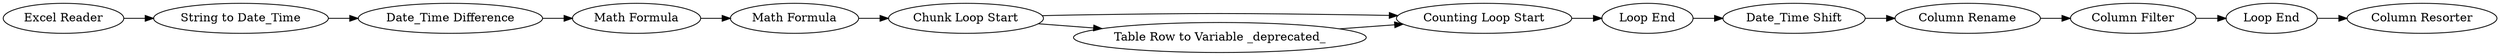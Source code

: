 digraph {
	72 -> 64
	70 -> 69
	62 -> 67
	66 -> 70
	72 -> 65
	57 -> 58
	68 -> 71
	65 -> 64
	67 -> 72
	58 -> 59
	59 -> 62
	63 -> 66
	69 -> 68
	64 -> 63
	64 [label="Counting Loop Start"]
	57 [label="Excel Reader"]
	62 [label="Math Formula"]
	66 [label="Date_Time Shift"]
	70 [label="Column Rename"]
	68 [label="Loop End"]
	65 [label="Table Row to Variable _deprecated_"]
	67 [label="Math Formula"]
	71 [label="Column Resorter"]
	72 [label="Chunk Loop Start"]
	69 [label="Column Filter"]
	58 [label="String to Date_Time"]
	63 [label="Loop End"]
	59 [label="Date_Time Difference"]
	rankdir=LR
}
